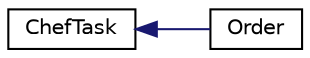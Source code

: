 digraph "Graphical Class Hierarchy"
{
 // LATEX_PDF_SIZE
  edge [fontname="Helvetica",fontsize="10",labelfontname="Helvetica",labelfontsize="10"];
  node [fontname="Helvetica",fontsize="10",shape=record];
  rankdir="LR";
  Node0 [label="ChefTask",height=0.2,width=0.4,color="black", fillcolor="white", style="filled",URL="$classChefTask.html",tooltip="Abstract base class for chef tasks."];
  Node0 -> Node1 [dir="back",color="midnightblue",fontsize="10",style="solid",fontname="Helvetica"];
  Node1 [label="Order",height=0.2,width=0.4,color="black", fillcolor="white", style="filled",URL="$classOrder.html",tooltip="Represents an order placed by a waiter."];
}
